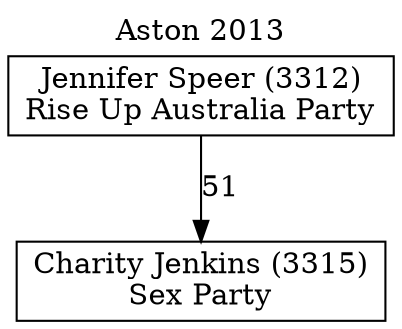 // House preference flow
digraph "Charity Jenkins (3315)_Aston_2013" {
	graph [label="Aston 2013" labelloc=t mclimit=10]
	node [shape=box]
	"Charity Jenkins (3315)" [label="Charity Jenkins (3315)
Sex Party"]
	"Jennifer Speer (3312)" [label="Jennifer Speer (3312)
Rise Up Australia Party"]
	"Jennifer Speer (3312)" -> "Charity Jenkins (3315)" [label=51]
}
